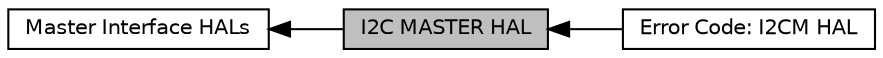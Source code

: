 digraph "I2C MASTER HAL"
{
  edge [fontname="Helvetica",fontsize="10",labelfontname="Helvetica",labelfontsize="10"];
  node [fontname="Helvetica",fontsize="10",shape=record];
  rankdir=LR;
  Node1 [label="Master Interface HALs",height=0.2,width=0.4,color="black", fillcolor="white", style="filled",URL="$d4/d18/group__grp__mif__hal.html"];
  Node0 [label="I2C MASTER HAL",height=0.2,width=0.4,color="black", fillcolor="grey75", style="filled", fontcolor="black"];
  Node2 [label="Error Code: I2CM HAL",height=0.2,width=0.4,color="black", fillcolor="white", style="filled",URL="$de/df1/group__grp_err___hal_i2_c_m.html",tooltip="Error codes for I2C Master HAL. "];
  Node1->Node0 [shape=plaintext, dir="back", style="solid"];
  Node0->Node2 [shape=plaintext, dir="back", style="solid"];
}
